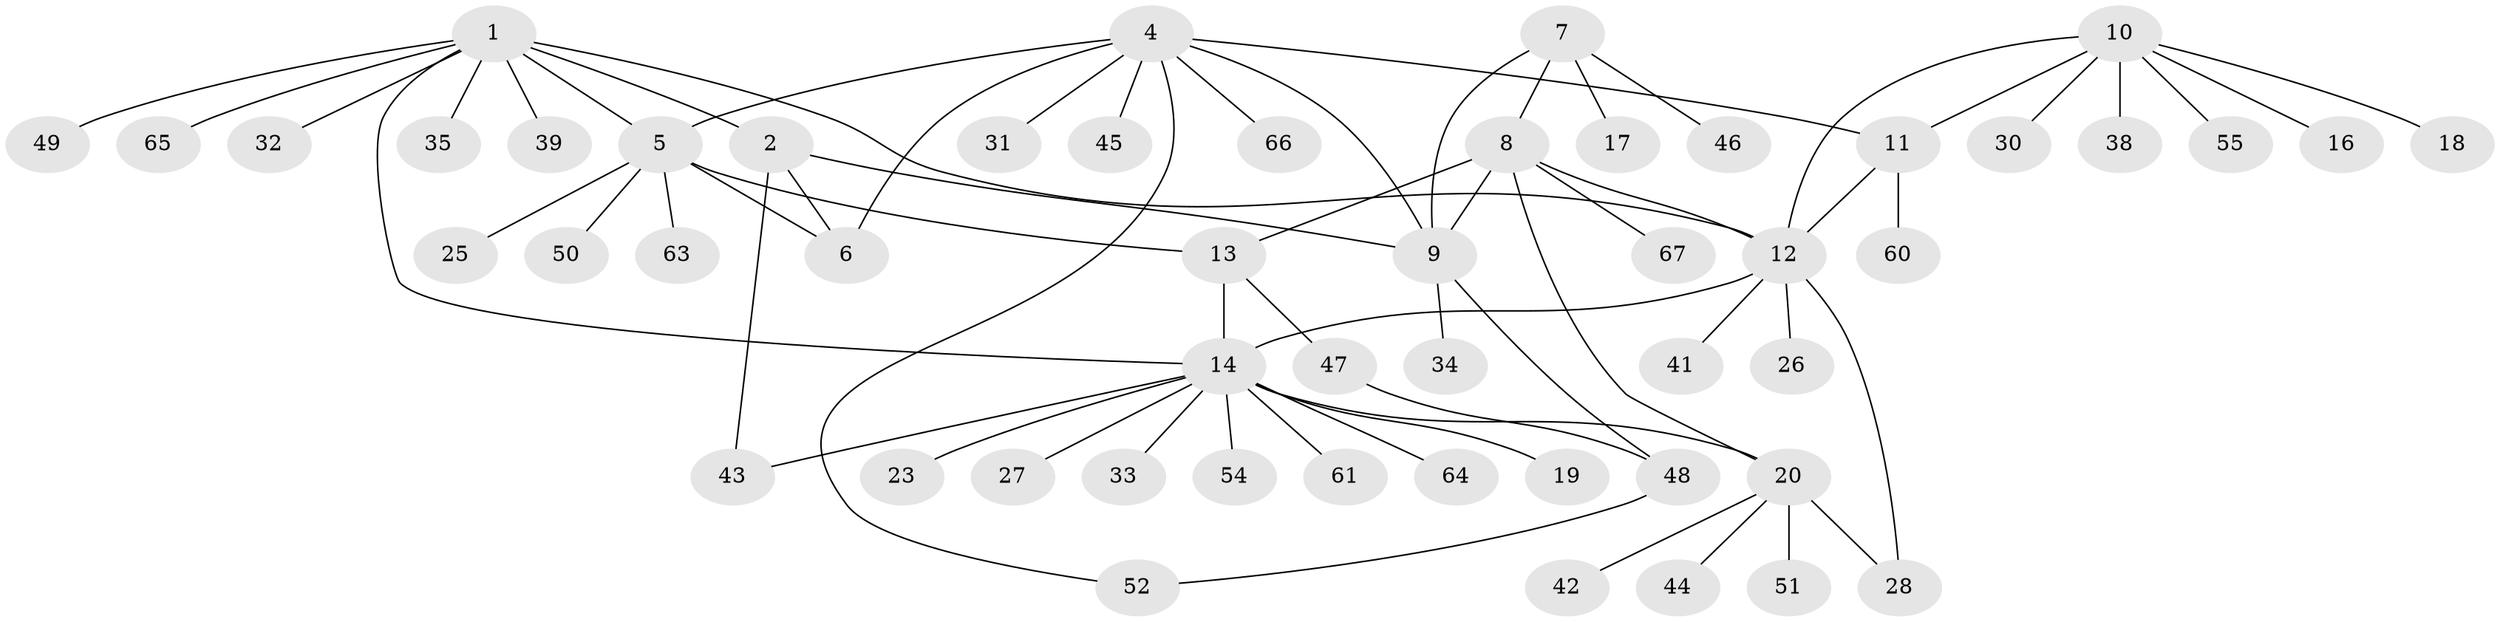 // Generated by graph-tools (version 1.1) at 2025/52/02/27/25 19:52:15]
// undirected, 52 vertices, 66 edges
graph export_dot {
graph [start="1"]
  node [color=gray90,style=filled];
  1 [super="+3"];
  2 [super="+24"];
  4 [super="+59"];
  5 [super="+58"];
  6 [super="+22"];
  7 [super="+37"];
  8;
  9 [super="+29"];
  10 [super="+62"];
  11 [super="+21"];
  12 [super="+68"];
  13 [super="+15"];
  14 [super="+36"];
  16;
  17;
  18;
  19;
  20 [super="+40"];
  23;
  25;
  26;
  27;
  28;
  30 [super="+53"];
  31;
  32;
  33;
  34;
  35;
  38;
  39;
  41;
  42;
  43;
  44;
  45;
  46 [super="+56"];
  47;
  48;
  49;
  50;
  51;
  52 [super="+57"];
  54;
  55;
  60;
  61;
  63;
  64;
  65;
  66;
  67;
  1 -- 2 [weight=2];
  1 -- 14;
  1 -- 32;
  1 -- 49;
  1 -- 65;
  1 -- 35;
  1 -- 5;
  1 -- 39;
  1 -- 12;
  2 -- 9;
  2 -- 43;
  2 -- 6;
  4 -- 5;
  4 -- 6;
  4 -- 9;
  4 -- 11;
  4 -- 31;
  4 -- 45;
  4 -- 52;
  4 -- 66;
  5 -- 6;
  5 -- 25;
  5 -- 50;
  5 -- 13;
  5 -- 63;
  7 -- 8;
  7 -- 9;
  7 -- 17;
  7 -- 46;
  8 -- 9;
  8 -- 12;
  8 -- 20;
  8 -- 67;
  8 -- 13;
  9 -- 34;
  9 -- 48;
  10 -- 11;
  10 -- 12;
  10 -- 16;
  10 -- 18;
  10 -- 30;
  10 -- 38;
  10 -- 55;
  11 -- 12;
  11 -- 60;
  12 -- 14 [weight=2];
  12 -- 26;
  12 -- 28;
  12 -- 41;
  13 -- 14 [weight=2];
  13 -- 47;
  14 -- 19;
  14 -- 20;
  14 -- 23;
  14 -- 27;
  14 -- 33;
  14 -- 54;
  14 -- 61;
  14 -- 64;
  14 -- 43;
  20 -- 28;
  20 -- 42;
  20 -- 51;
  20 -- 44;
  47 -- 48;
  48 -- 52;
}
